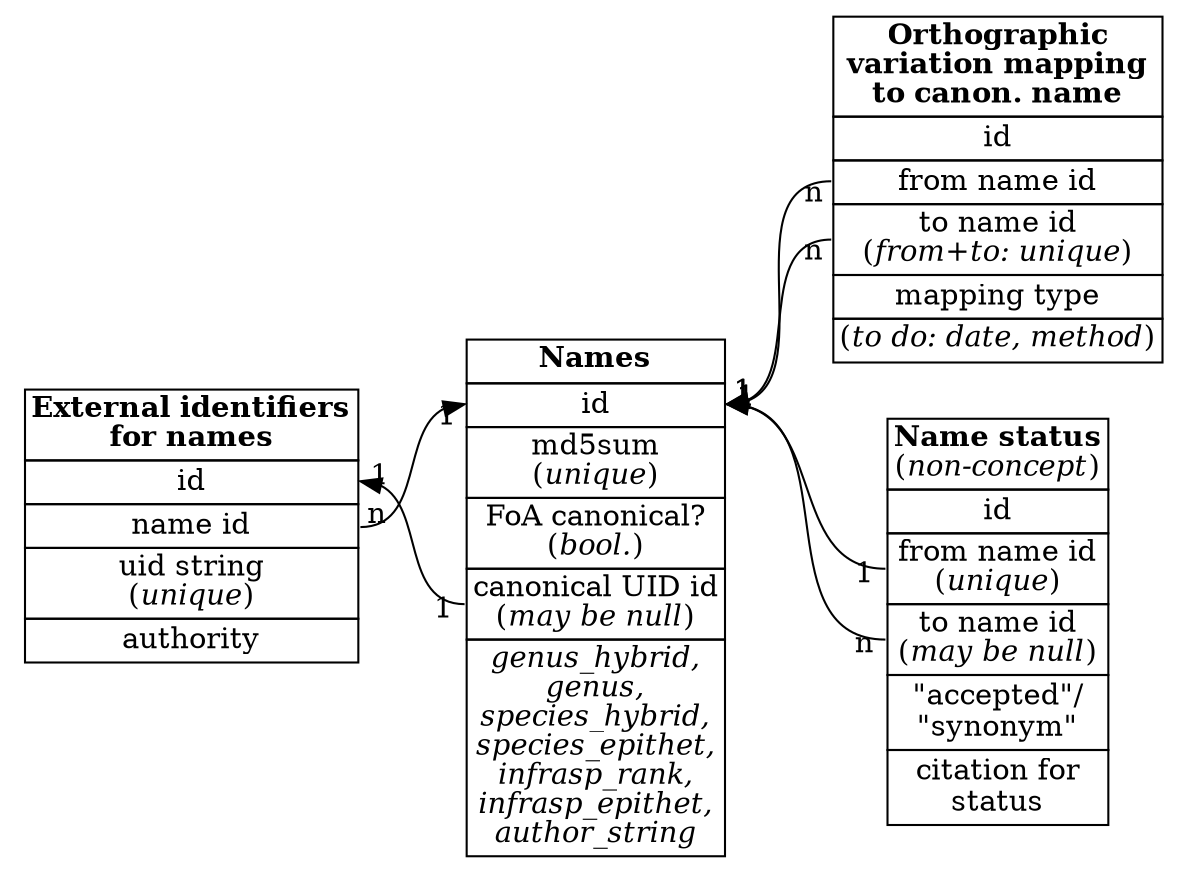 /* Run: dot -Tpng BOdb_schema.dot > BOdb_schema.png */

digraph g {
    graph [rankdir = "RL"]; 
    node [shape = "plaintext"];

    names [label = <<table border="0" cellborder="1" cellspacing="0">
           <tr><td><b>Names</b></td></tr>
           <tr><td port="p0">id</td></tr>
           <tr><td port="p1">md5sum<br/>(<i>unique</i>)</td></tr>
           <tr><td>FoA canonical?<br/>(<i>bool.</i>)</td></tr>
           <tr><td port="p2">canonical UID id<br/>(<i>may be null</i>)</td></tr>
           <tr><td ><i>genus_hybrid,<br/>genus,<br/>species_hybrid,<br/>species_epithet,<br/>infrasp_rank,<br/>infrasp_epithet,<br/>author_string</i></td></tr>
           </table>>] ;

    ortho [label = <<table border="0" cellborder="1" cellspacing="0">
           <tr><td><b>Orthographic<br/>variation mapping<br/>to canon. name</b></td></tr>
           <tr><td port="p0">id</td></tr>
           <tr><td port="p2">from name id</td></tr>
           <tr><td port="p3">to name id<br/>(<i>from+to: unique</i>)</td></tr>
           <tr><td port="p4">mapping type</td></tr>
           <tr><td port="p5">(<i>to do: date, method</i>)</td></tr>
           </table>>] ;
    
    uids [label = <<table border="0" cellborder="1" cellspacing="0">
          <tr><td><b>External identifiers<br/>for names</b></td></tr>
          <tr><td port="p0">id</td></tr>
          <tr><td port="p1">name id</td></tr>
          <tr><td port="p2">uid string<br/>(<i>unique</i>)</td></tr>
          <tr><td port="p3">authority</td></tr>
          </table>>] ;
    
    syn [label = <<table border="0" cellborder="1" cellspacing="0">
         <tr><td port="p0"><b>Name status</b><br/>(<i>non-concept</i>)</td></tr>
         <tr><td>id</td></tr>
         <tr><td port="p2">from name id<br/>(<i>unique</i>)</td></tr>
         <tr><td port="p3">to name id<br/>(<i>may be null</i>)</td></tr>
         <tr><td port="p4">"accepted"/<br/>"synonym"</td></tr>
         <tr><td port="p5">citation for<br/>status</td></tr>
         </table>>] ;
    
    // Edges      
    syn:p2 -> names:p0 [headlabel="1",taillabel="1",labeldistance=1];
    syn:p3 -> names:p0 [headlabel="1",taillabel="n",labeldistance=1];
    ortho:p2 -> names:p0 [headlabel="1",taillabel="n",labeldistance=1];
    ortho:p3 -> names:p0 [headlabel="1",taillabel="n",labeldistance=1];
    uids:p1 -> names:p0 [headlabel="1",taillabel="n",labeldistance=1];
    names:p2 -> uids:p0 [headlabel="1",taillabel="1",labeldistance=1];

}